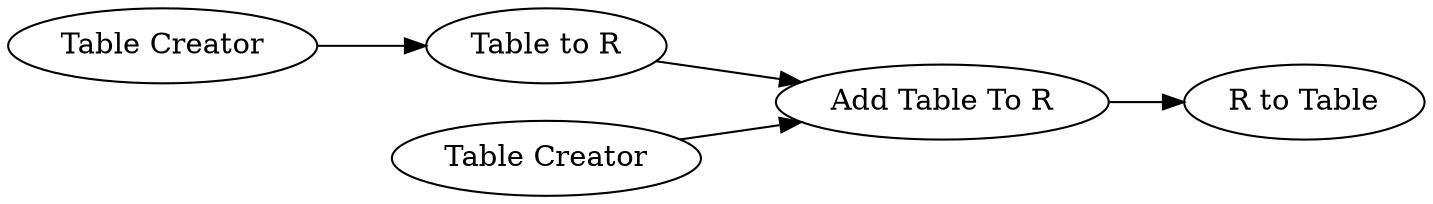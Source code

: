 digraph {
	1 [label="Table Creator"]
	8 [label="Table to R"]
	9 [label="R to Table"]
	16 [label="Add Table To R"]
	17 [label="Table Creator"]
	1 -> 8
	8 -> 16
	16 -> 9
	17 -> 16
	rankdir=LR
}
